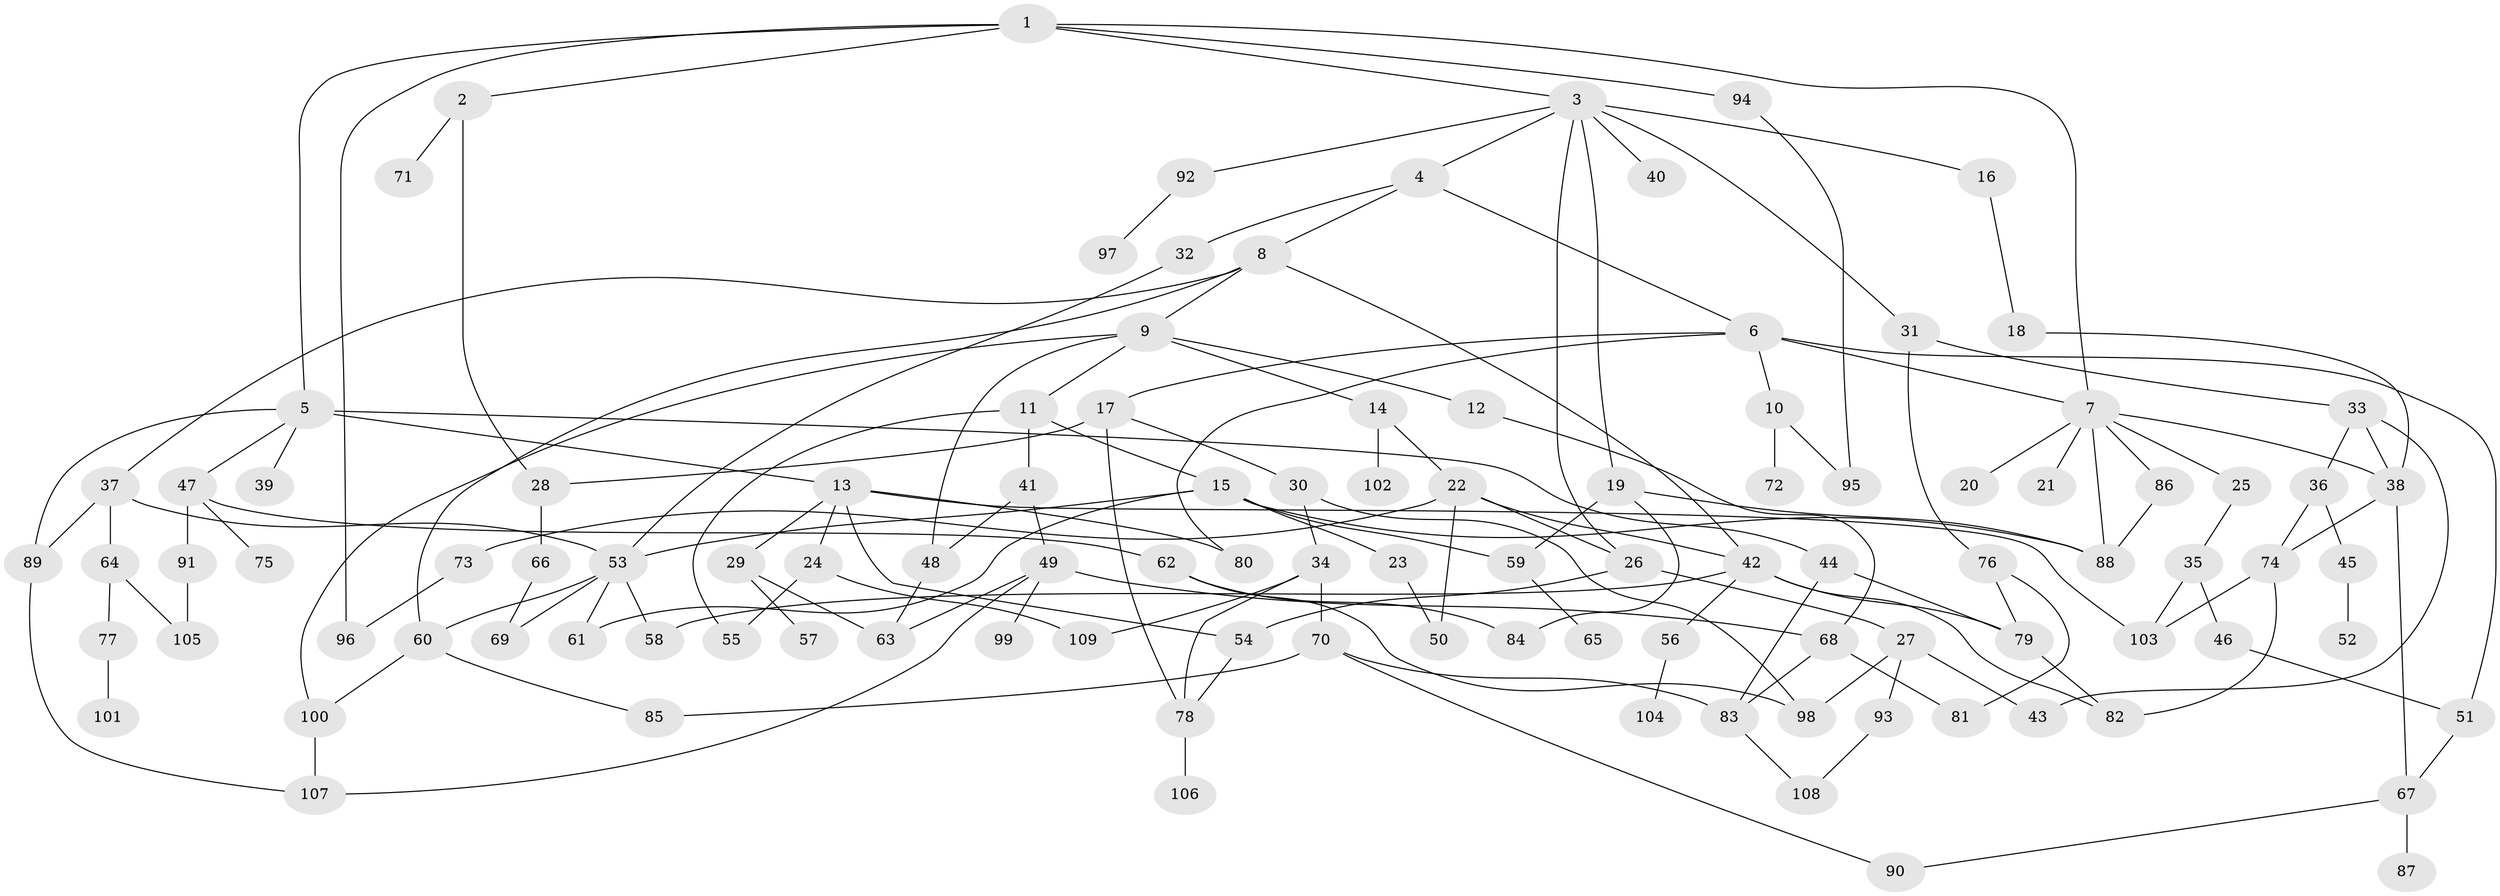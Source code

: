 // coarse degree distribution, {6: 0.14925373134328357, 3: 0.19402985074626866, 7: 0.014925373134328358, 9: 0.014925373134328358, 5: 0.04477611940298507, 4: 0.1791044776119403, 8: 0.014925373134328358, 2: 0.208955223880597, 1: 0.1791044776119403}
// Generated by graph-tools (version 1.1) at 2025/48/03/04/25 22:48:49]
// undirected, 109 vertices, 161 edges
graph export_dot {
  node [color=gray90,style=filled];
  1;
  2;
  3;
  4;
  5;
  6;
  7;
  8;
  9;
  10;
  11;
  12;
  13;
  14;
  15;
  16;
  17;
  18;
  19;
  20;
  21;
  22;
  23;
  24;
  25;
  26;
  27;
  28;
  29;
  30;
  31;
  32;
  33;
  34;
  35;
  36;
  37;
  38;
  39;
  40;
  41;
  42;
  43;
  44;
  45;
  46;
  47;
  48;
  49;
  50;
  51;
  52;
  53;
  54;
  55;
  56;
  57;
  58;
  59;
  60;
  61;
  62;
  63;
  64;
  65;
  66;
  67;
  68;
  69;
  70;
  71;
  72;
  73;
  74;
  75;
  76;
  77;
  78;
  79;
  80;
  81;
  82;
  83;
  84;
  85;
  86;
  87;
  88;
  89;
  90;
  91;
  92;
  93;
  94;
  95;
  96;
  97;
  98;
  99;
  100;
  101;
  102;
  103;
  104;
  105;
  106;
  107;
  108;
  109;
  1 -- 2;
  1 -- 3;
  1 -- 5;
  1 -- 7;
  1 -- 94;
  1 -- 96;
  2 -- 28;
  2 -- 71;
  3 -- 4;
  3 -- 16;
  3 -- 19;
  3 -- 31;
  3 -- 40;
  3 -- 92;
  3 -- 26;
  4 -- 6;
  4 -- 8;
  4 -- 32;
  5 -- 13;
  5 -- 39;
  5 -- 44;
  5 -- 47;
  5 -- 89;
  6 -- 10;
  6 -- 17;
  6 -- 51;
  6 -- 80;
  6 -- 7;
  7 -- 20;
  7 -- 21;
  7 -- 25;
  7 -- 38;
  7 -- 86;
  7 -- 88;
  8 -- 9;
  8 -- 37;
  8 -- 42;
  8 -- 60;
  9 -- 11;
  9 -- 12;
  9 -- 14;
  9 -- 48;
  9 -- 100;
  10 -- 72;
  10 -- 95;
  11 -- 15;
  11 -- 41;
  11 -- 55;
  12 -- 68;
  13 -- 24;
  13 -- 29;
  13 -- 54;
  13 -- 103;
  13 -- 80;
  14 -- 22;
  14 -- 102;
  15 -- 23;
  15 -- 53;
  15 -- 59;
  15 -- 88;
  15 -- 61;
  16 -- 18;
  17 -- 30;
  17 -- 28;
  17 -- 78;
  18 -- 38;
  19 -- 88;
  19 -- 84;
  19 -- 59;
  22 -- 26;
  22 -- 42;
  22 -- 73;
  22 -- 50;
  23 -- 50;
  24 -- 109;
  24 -- 55;
  25 -- 35;
  26 -- 27;
  26 -- 54;
  27 -- 43;
  27 -- 93;
  27 -- 98;
  28 -- 66;
  29 -- 57;
  29 -- 63;
  30 -- 34;
  30 -- 98;
  31 -- 33;
  31 -- 76;
  32 -- 53;
  33 -- 36;
  33 -- 43;
  33 -- 38;
  34 -- 70;
  34 -- 109;
  34 -- 78;
  35 -- 46;
  35 -- 103;
  36 -- 45;
  36 -- 74;
  37 -- 64;
  37 -- 89;
  37 -- 53;
  38 -- 67;
  38 -- 74;
  41 -- 49;
  41 -- 48;
  42 -- 56;
  42 -- 58;
  42 -- 79;
  42 -- 82;
  44 -- 79;
  44 -- 83;
  45 -- 52;
  46 -- 51;
  47 -- 62;
  47 -- 75;
  47 -- 91;
  48 -- 63;
  49 -- 68;
  49 -- 99;
  49 -- 63;
  49 -- 107;
  51 -- 67;
  53 -- 60;
  53 -- 61;
  53 -- 58;
  53 -- 69;
  54 -- 78;
  56 -- 104;
  59 -- 65;
  60 -- 85;
  60 -- 100;
  62 -- 84;
  62 -- 98;
  64 -- 77;
  64 -- 105;
  66 -- 69;
  67 -- 87;
  67 -- 90;
  68 -- 81;
  68 -- 83;
  70 -- 90;
  70 -- 85;
  70 -- 83;
  73 -- 96;
  74 -- 82;
  74 -- 103;
  76 -- 81;
  76 -- 79;
  77 -- 101;
  78 -- 106;
  79 -- 82;
  83 -- 108;
  86 -- 88;
  89 -- 107;
  91 -- 105;
  92 -- 97;
  93 -- 108;
  94 -- 95;
  100 -- 107;
}
